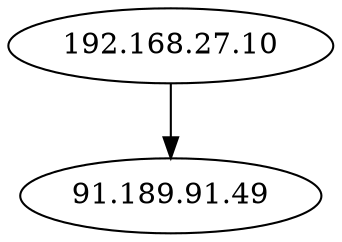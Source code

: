 digraph NWTraffic_update {
  "192.168.27.10" [degree=100, in_degree=0, out_degree=100, activity_score=1.00, total_connections=100];
  "91.189.91.49" [degree=2, in_degree=2, out_degree=0, activity_score=0.19, total_connections=2];
  "192.168.27.10" -> "91.189.91.49" [protocol_UNKNOWN=0.00,protocol_TCP=1.00,protocol_UDP=0.00,protocol_ICMP=0.00,timestamp_sin=0.71,timestamp_cos=-0.70,src_port_type=0.50,dst_port_type=0.00,conn_state_successful=1.00,conn_state_rejected_reset=0.00,conn_state_partial=0.00,conn_state_suspicious=0.00,conn_state_other=0.00,local_orig=1.00,local_resp=0.00,history_length=0.80,orig_bytes=0.32,resp_bytes=0.38,orig_pkts=0.14,resp_pkts=0.13,orig_ip_bytes=0.42,resp_ip_bytes=0.43,service_HTTP=1.00,service_FTP=0.00,service_SSH=0.00,service_DNS=0.00,service_UNKNOWN=0.00  ];
}
